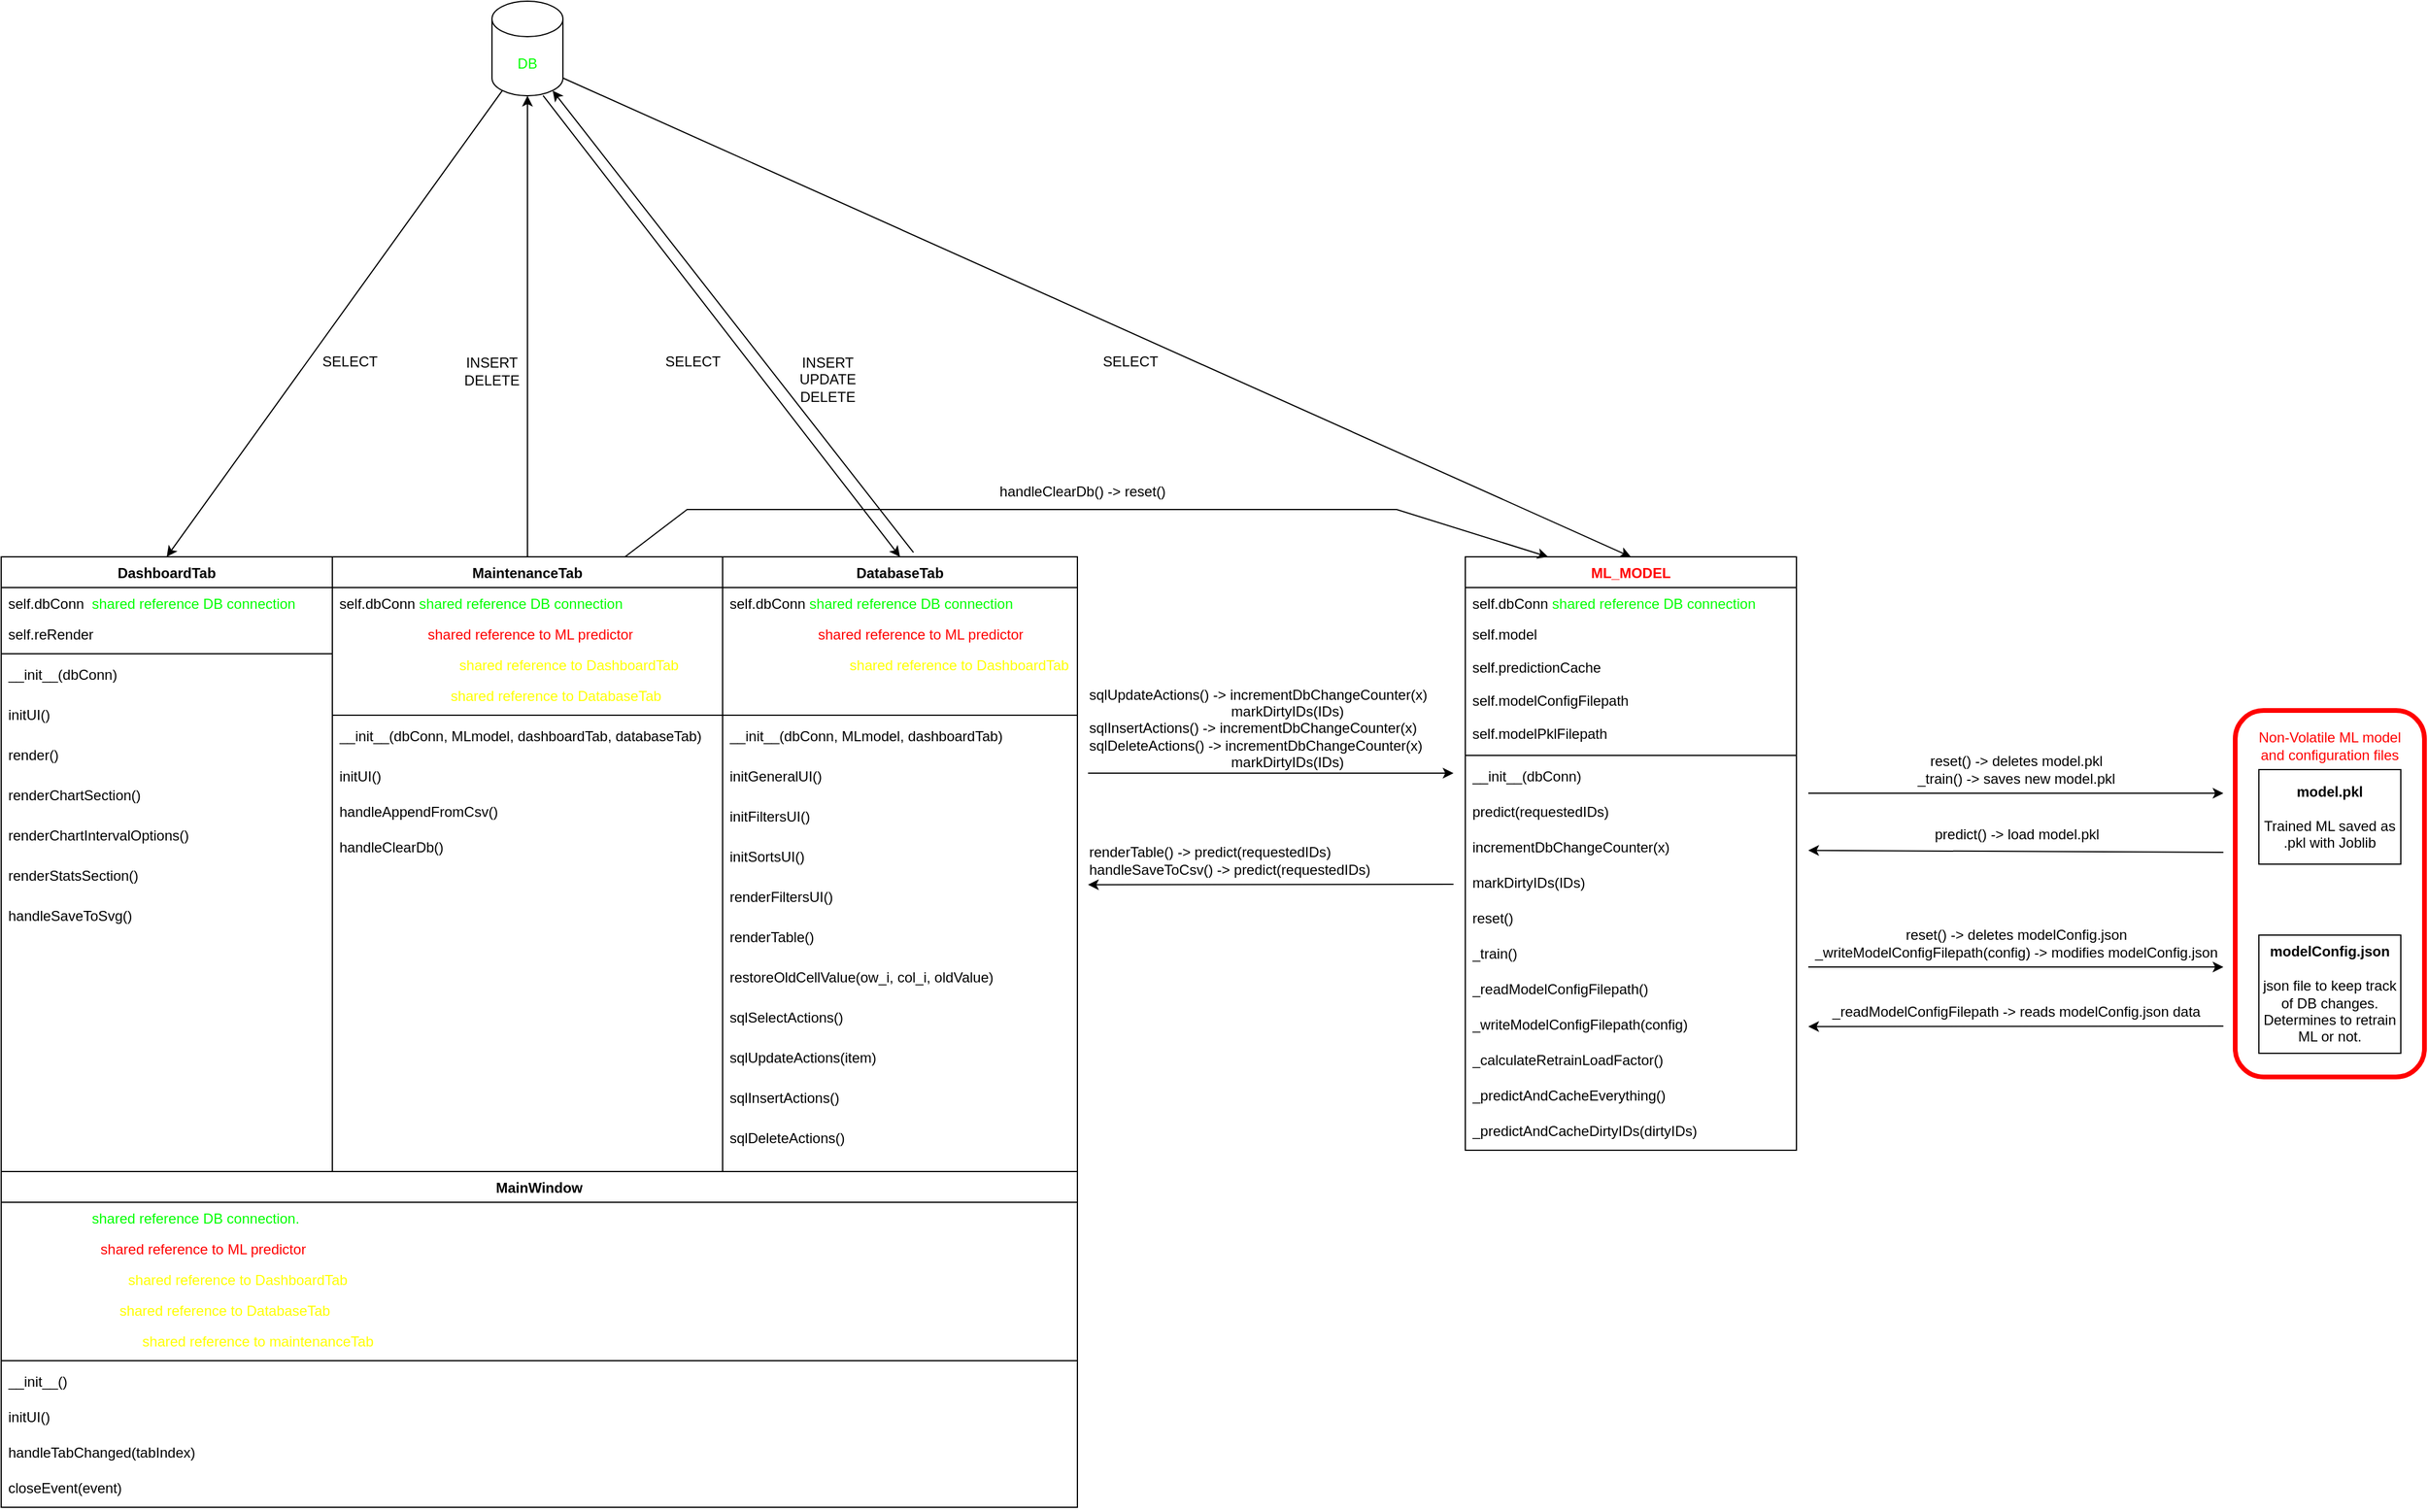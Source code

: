 <mxfile version="28.0.7">
  <diagram name="Page-1" id="XLxUug_JaUTgmGYlgbGc">
    <mxGraphModel dx="1042" dy="1726" grid="1" gridSize="10" guides="1" tooltips="1" connect="1" arrows="1" fold="1" page="1" pageScale="1" pageWidth="850" pageHeight="1100" math="0" shadow="0">
      <root>
        <mxCell id="0" />
        <mxCell id="1" parent="0" />
        <mxCell id="kn9Mtql1cBcwYiJTihJY-21" value="DashboardTab" style="swimlane;fontStyle=1;align=center;verticalAlign=top;childLayout=stackLayout;horizontal=1;startSize=26;horizontalStack=0;resizeParent=1;resizeParentMax=0;resizeLast=0;collapsible=1;marginBottom=0;whiteSpace=wrap;html=1;" parent="1" vertex="1">
          <mxGeometry x="150" y="400" width="280" height="520" as="geometry" />
        </mxCell>
        <mxCell id="EqVA8mEmJYvjOfU4ljU_-19" value="self.dbConn&amp;nbsp;&amp;nbsp;&lt;span style=&quot;color: light-dark(rgb(0, 255, 0), rgb(0, 255, 0));&quot;&gt;shared&amp;nbsp;&lt;/span&gt;&lt;span style=&quot;color: rgb(0, 255, 0);&quot;&gt;&lt;font style=&quot;color: light-dark(rgb(0, 255, 0), rgb(0, 255, 0));&quot;&gt;reference&lt;/font&gt;&lt;/span&gt;&lt;span style=&quot;color: rgb(0, 255, 0);&quot;&gt;&amp;nbsp;&lt;/span&gt;&lt;span style=&quot;color: light-dark(rgb(0, 255, 0), rgb(0, 255, 0));&quot;&gt;DB connection&lt;/span&gt;" style="text;strokeColor=none;fillColor=none;align=left;verticalAlign=top;spacingLeft=4;spacingRight=4;overflow=hidden;rotatable=0;points=[[0,0.5],[1,0.5]];portConstraint=eastwest;whiteSpace=wrap;html=1;" vertex="1" parent="kn9Mtql1cBcwYiJTihJY-21">
          <mxGeometry y="26" width="280" height="26" as="geometry" />
        </mxCell>
        <mxCell id="kn9Mtql1cBcwYiJTihJY-22" value="self.reRender" style="text;strokeColor=none;fillColor=none;align=left;verticalAlign=top;spacingLeft=4;spacingRight=4;overflow=hidden;rotatable=0;points=[[0,0.5],[1,0.5]];portConstraint=eastwest;whiteSpace=wrap;html=1;" parent="kn9Mtql1cBcwYiJTihJY-21" vertex="1">
          <mxGeometry y="52" width="280" height="26" as="geometry" />
        </mxCell>
        <mxCell id="kn9Mtql1cBcwYiJTihJY-23" value="" style="line;strokeWidth=1;fillColor=none;align=left;verticalAlign=middle;spacingTop=-1;spacingLeft=3;spacingRight=3;rotatable=0;labelPosition=right;points=[];portConstraint=eastwest;strokeColor=inherit;" parent="kn9Mtql1cBcwYiJTihJY-21" vertex="1">
          <mxGeometry y="78" width="280" height="8" as="geometry" />
        </mxCell>
        <mxCell id="EqVA8mEmJYvjOfU4ljU_-1" value="__init__(dbConn)" style="text;strokeColor=none;fillColor=none;align=left;verticalAlign=top;spacingLeft=4;spacingRight=4;overflow=hidden;rotatable=0;points=[[0,0.5],[1,0.5]];portConstraint=eastwest;whiteSpace=wrap;html=1;" vertex="1" parent="kn9Mtql1cBcwYiJTihJY-21">
          <mxGeometry y="86" width="280" height="34" as="geometry" />
        </mxCell>
        <mxCell id="EqVA8mEmJYvjOfU4ljU_-21" value="initUI()" style="text;strokeColor=none;fillColor=none;align=left;verticalAlign=top;spacingLeft=4;spacingRight=4;overflow=hidden;rotatable=0;points=[[0,0.5],[1,0.5]];portConstraint=eastwest;whiteSpace=wrap;html=1;" vertex="1" parent="kn9Mtql1cBcwYiJTihJY-21">
          <mxGeometry y="120" width="280" height="34" as="geometry" />
        </mxCell>
        <mxCell id="EqVA8mEmJYvjOfU4ljU_-20" value="render()" style="text;strokeColor=none;fillColor=none;align=left;verticalAlign=top;spacingLeft=4;spacingRight=4;overflow=hidden;rotatable=0;points=[[0,0.5],[1,0.5]];portConstraint=eastwest;whiteSpace=wrap;html=1;" vertex="1" parent="kn9Mtql1cBcwYiJTihJY-21">
          <mxGeometry y="154" width="280" height="34" as="geometry" />
        </mxCell>
        <mxCell id="EqVA8mEmJYvjOfU4ljU_-22" value="renderChartSection()" style="text;strokeColor=none;fillColor=none;align=left;verticalAlign=top;spacingLeft=4;spacingRight=4;overflow=hidden;rotatable=0;points=[[0,0.5],[1,0.5]];portConstraint=eastwest;whiteSpace=wrap;html=1;" vertex="1" parent="kn9Mtql1cBcwYiJTihJY-21">
          <mxGeometry y="188" width="280" height="34" as="geometry" />
        </mxCell>
        <mxCell id="EqVA8mEmJYvjOfU4ljU_-24" value="renderChartIntervalOptions()" style="text;strokeColor=none;fillColor=none;align=left;verticalAlign=top;spacingLeft=4;spacingRight=4;overflow=hidden;rotatable=0;points=[[0,0.5],[1,0.5]];portConstraint=eastwest;whiteSpace=wrap;html=1;" vertex="1" parent="kn9Mtql1cBcwYiJTihJY-21">
          <mxGeometry y="222" width="280" height="34" as="geometry" />
        </mxCell>
        <mxCell id="EqVA8mEmJYvjOfU4ljU_-23" value="renderStatsSection()" style="text;strokeColor=none;fillColor=none;align=left;verticalAlign=top;spacingLeft=4;spacingRight=4;overflow=hidden;rotatable=0;points=[[0,0.5],[1,0.5]];portConstraint=eastwest;whiteSpace=wrap;html=1;" vertex="1" parent="kn9Mtql1cBcwYiJTihJY-21">
          <mxGeometry y="256" width="280" height="34" as="geometry" />
        </mxCell>
        <mxCell id="kn9Mtql1cBcwYiJTihJY-24" value="handleSaveToSvg()" style="text;strokeColor=none;fillColor=none;align=left;verticalAlign=top;spacingLeft=4;spacingRight=4;overflow=hidden;rotatable=0;points=[[0,0.5],[1,0.5]];portConstraint=eastwest;whiteSpace=wrap;html=1;" parent="kn9Mtql1cBcwYiJTihJY-21" vertex="1">
          <mxGeometry y="290" width="280" height="230" as="geometry" />
        </mxCell>
        <mxCell id="kn9Mtql1cBcwYiJTihJY-28" value="MainWindow" style="swimlane;fontStyle=1;align=center;verticalAlign=top;childLayout=stackLayout;horizontal=1;startSize=26;horizontalStack=0;resizeParent=1;resizeParentMax=0;resizeLast=0;collapsible=1;marginBottom=0;whiteSpace=wrap;html=1;" parent="1" vertex="1">
          <mxGeometry x="150" y="920" width="910" height="284" as="geometry" />
        </mxCell>
        <mxCell id="kn9Mtql1cBcwYiJTihJY-29" value="&lt;font style=&quot;&quot;&gt;&lt;span&gt;&lt;font style=&quot;color: light-dark(rgb(255, 255, 255), rgb(255, 255, 255));&quot;&gt;self.dbConn&amp;nbsp;&amp;nbsp;&lt;/font&gt;&lt;/span&gt;&lt;font style=&quot;color: rgb(255, 255, 255);&quot;&gt;&lt;span style=&quot;color: light-dark(rgb(0, 255, 0), rgb(0, 255, 0));&quot;&gt;shared&amp;nbsp;&lt;/span&gt;&lt;span style=&quot;color: rgb(0, 255, 0);&quot;&gt;&lt;font style=&quot;color: light-dark(rgb(0, 255, 0), rgb(0, 255, 0));&quot;&gt;reference&lt;/font&gt;&lt;/span&gt;&lt;span style=&quot;color: rgb(0, 255, 0);&quot;&gt;&amp;nbsp;&lt;/span&gt;&lt;span style=&quot;color: light-dark(rgb(0, 255, 0), rgb(0, 255, 0));&quot;&gt;DB connection.&lt;/span&gt;&lt;/font&gt;&lt;font style=&quot;color: light-dark(rgb(255, 255, 255), rgb(255, 255, 255));&quot;&gt;&amp;nbsp;MainWindow is responsible for closing connection when exiting&lt;/font&gt;&lt;/font&gt;" style="text;strokeColor=none;fillColor=none;align=left;verticalAlign=top;spacingLeft=4;spacingRight=4;overflow=hidden;rotatable=0;points=[[0,0.5],[1,0.5]];portConstraint=eastwest;whiteSpace=wrap;html=1;" parent="kn9Mtql1cBcwYiJTihJY-28" vertex="1">
          <mxGeometry y="26" width="910" height="26" as="geometry" />
        </mxCell>
        <mxCell id="MBBZY2xNjJgipTJ3-euZ-7" value="&lt;font style=&quot;&quot;&gt;&lt;font style=&quot;color: light-dark(rgb(255, 255, 255), rgb(255, 255, 255));&quot;&gt;self.MLModel&lt;/font&gt;&lt;font style=&quot;color: light-dark(rgb(255, 0, 0), rgb(255, 0, 0));&quot;&gt;&amp;nbsp; &lt;/font&gt;&lt;font style=&quot;color: light-dark(rgb(255, 0, 0), rgb(255, 0, 0));&quot;&gt;&lt;span&gt;shared reference to ML predictor&lt;/span&gt;&lt;/font&gt;&lt;/font&gt;" style="text;strokeColor=none;fillColor=none;align=left;verticalAlign=top;spacingLeft=4;spacingRight=4;overflow=hidden;rotatable=0;points=[[0,0.5],[1,0.5]];portConstraint=eastwest;whiteSpace=wrap;html=1;" parent="kn9Mtql1cBcwYiJTihJY-28" vertex="1">
          <mxGeometry y="52" width="910" height="26" as="geometry" />
        </mxCell>
        <mxCell id="EqVA8mEmJYvjOfU4ljU_-14" value="&lt;font style=&quot;&quot;&gt;&lt;font style=&quot;color: light-dark(rgb(255, 255, 255), rgb(255, 255, 255));&quot;&gt;self.dashboardTab&amp;nbsp;&lt;font style=&quot;color: light-dark(rgb(255, 255, 0), rgb(255, 255, 0));&quot;&gt;shared reference to DashboardTab&lt;/font&gt;&amp;nbsp;&lt;/font&gt;&lt;/font&gt;" style="text;strokeColor=none;fillColor=none;align=left;verticalAlign=top;spacingLeft=4;spacingRight=4;overflow=hidden;rotatable=0;points=[[0,0.5],[1,0.5]];portConstraint=eastwest;whiteSpace=wrap;html=1;" vertex="1" parent="kn9Mtql1cBcwYiJTihJY-28">
          <mxGeometry y="78" width="910" height="26" as="geometry" />
        </mxCell>
        <mxCell id="EqVA8mEmJYvjOfU4ljU_-15" value="&lt;font style=&quot;&quot;&gt;&lt;font style=&quot;color: light-dark(rgb(255, 255, 255), rgb(255, 255, 255));&quot;&gt;self.databaseTab&amp;nbsp;&lt;font style=&quot;color: light-dark(rgb(255, 255, 0), rgb(255, 255, 0));&quot;&gt;shared reference to DatabaseTab&lt;/font&gt;&amp;nbsp;&lt;/font&gt;&lt;/font&gt;" style="text;strokeColor=none;fillColor=none;align=left;verticalAlign=top;spacingLeft=4;spacingRight=4;overflow=hidden;rotatable=0;points=[[0,0.5],[1,0.5]];portConstraint=eastwest;whiteSpace=wrap;html=1;" vertex="1" parent="kn9Mtql1cBcwYiJTihJY-28">
          <mxGeometry y="104" width="910" height="26" as="geometry" />
        </mxCell>
        <mxCell id="EqVA8mEmJYvjOfU4ljU_-18" value="&lt;font style=&quot;&quot;&gt;&lt;font style=&quot;color: light-dark(rgb(255, 255, 255), rgb(255, 255, 255));&quot;&gt;self.maintenanceTab&amp;nbsp;&lt;font style=&quot;color: light-dark(rgb(255, 255, 0), rgb(255, 255, 0));&quot;&gt;shared reference to maintenanceTab&lt;/font&gt;&amp;nbsp;&lt;/font&gt;&lt;/font&gt;" style="text;strokeColor=none;fillColor=none;align=left;verticalAlign=top;spacingLeft=4;spacingRight=4;overflow=hidden;rotatable=0;points=[[0,0.5],[1,0.5]];portConstraint=eastwest;whiteSpace=wrap;html=1;" vertex="1" parent="kn9Mtql1cBcwYiJTihJY-28">
          <mxGeometry y="130" width="910" height="26" as="geometry" />
        </mxCell>
        <mxCell id="kn9Mtql1cBcwYiJTihJY-30" value="" style="line;strokeWidth=1;fillColor=none;align=left;verticalAlign=middle;spacingTop=-1;spacingLeft=3;spacingRight=3;rotatable=0;labelPosition=right;points=[];portConstraint=eastwest;strokeColor=inherit;" parent="kn9Mtql1cBcwYiJTihJY-28" vertex="1">
          <mxGeometry y="156" width="910" height="8" as="geometry" />
        </mxCell>
        <mxCell id="kn9Mtql1cBcwYiJTihJY-31" value="__init__()" style="text;strokeColor=none;fillColor=none;align=left;verticalAlign=top;spacingLeft=4;spacingRight=4;overflow=hidden;rotatable=0;points=[[0,0.5],[1,0.5]];portConstraint=eastwest;whiteSpace=wrap;html=1;" parent="kn9Mtql1cBcwYiJTihJY-28" vertex="1">
          <mxGeometry y="164" width="910" height="30" as="geometry" />
        </mxCell>
        <mxCell id="kn9Mtql1cBcwYiJTihJY-32" value="initUI()" style="text;strokeColor=none;fillColor=none;align=left;verticalAlign=top;spacingLeft=4;spacingRight=4;overflow=hidden;rotatable=0;points=[[0,0.5],[1,0.5]];portConstraint=eastwest;whiteSpace=wrap;html=1;" parent="kn9Mtql1cBcwYiJTihJY-28" vertex="1">
          <mxGeometry y="194" width="910" height="30" as="geometry" />
        </mxCell>
        <mxCell id="MBBZY2xNjJgipTJ3-euZ-16" value="handleTabChanged(tabIndex)" style="text;strokeColor=none;fillColor=none;align=left;verticalAlign=top;spacingLeft=4;spacingRight=4;overflow=hidden;rotatable=0;points=[[0,0.5],[1,0.5]];portConstraint=eastwest;whiteSpace=wrap;html=1;" parent="kn9Mtql1cBcwYiJTihJY-28" vertex="1">
          <mxGeometry y="224" width="910" height="30" as="geometry" />
        </mxCell>
        <mxCell id="MBBZY2xNjJgipTJ3-euZ-15" value="closeEvent(event)" style="text;strokeColor=none;fillColor=none;align=left;verticalAlign=top;spacingLeft=4;spacingRight=4;overflow=hidden;rotatable=0;points=[[0,0.5],[1,0.5]];portConstraint=eastwest;whiteSpace=wrap;html=1;" parent="kn9Mtql1cBcwYiJTihJY-28" vertex="1">
          <mxGeometry y="254" width="910" height="30" as="geometry" />
        </mxCell>
        <mxCell id="kn9Mtql1cBcwYiJTihJY-33" value="DatabaseTab" style="swimlane;fontStyle=1;align=center;verticalAlign=top;childLayout=stackLayout;horizontal=1;startSize=26;horizontalStack=0;resizeParent=1;resizeParentMax=0;resizeLast=0;collapsible=1;marginBottom=0;whiteSpace=wrap;html=1;" parent="1" vertex="1">
          <mxGeometry x="760" y="400" width="300" height="520" as="geometry" />
        </mxCell>
        <mxCell id="kn9Mtql1cBcwYiJTihJY-34" value="self.dbConn&amp;nbsp;&lt;span style=&quot;color: light-dark(rgb(0, 255, 0), rgb(0, 255, 0));&quot;&gt;shared&amp;nbsp;&lt;/span&gt;&lt;span style=&quot;color: rgb(0, 255, 0);&quot;&gt;&lt;font style=&quot;color: light-dark(rgb(0, 255, 0), rgb(0, 255, 0));&quot;&gt;reference&lt;/font&gt;&lt;/span&gt;&lt;span style=&quot;color: rgb(0, 255, 0);&quot;&gt;&amp;nbsp;&lt;/span&gt;&lt;span style=&quot;color: light-dark(rgb(0, 255, 0), rgb(0, 255, 0));&quot;&gt;DB connection&lt;/span&gt;" style="text;strokeColor=none;fillColor=none;align=left;verticalAlign=top;spacingLeft=4;spacingRight=4;overflow=hidden;rotatable=0;points=[[0,0.5],[1,0.5]];portConstraint=eastwest;whiteSpace=wrap;html=1;" parent="kn9Mtql1cBcwYiJTihJY-33" vertex="1">
          <mxGeometry y="26" width="300" height="26" as="geometry" />
        </mxCell>
        <mxCell id="MBBZY2xNjJgipTJ3-euZ-9" value="&lt;font style=&quot;&quot;&gt;&lt;font style=&quot;color: light-dark(rgb(255, 255, 255), rgb(255, 255, 255));&quot;&gt;self.MLModel&lt;/font&gt;&lt;font style=&quot;color: light-dark(rgb(255, 0, 0), rgb(255, 0, 0));&quot;&gt;&amp;nbsp;&lt;/font&gt;&lt;font style=&quot;color: light-dark(rgb(255, 0, 0), rgb(255, 0, 0));&quot;&gt;&lt;span&gt;shared reference to ML predictor&lt;/span&gt;&lt;/font&gt;&lt;/font&gt;" style="text;strokeColor=none;fillColor=none;align=left;verticalAlign=top;spacingLeft=4;spacingRight=4;overflow=hidden;rotatable=0;points=[[0,0.5],[1,0.5]];portConstraint=eastwest;whiteSpace=wrap;html=1;" parent="kn9Mtql1cBcwYiJTihJY-33" vertex="1">
          <mxGeometry y="52" width="300" height="26" as="geometry" />
        </mxCell>
        <mxCell id="EqVA8mEmJYvjOfU4ljU_-8" value="&lt;font style=&quot;&quot;&gt;&lt;font style=&quot;color: light-dark(rgb(255, 255, 255), rgb(255, 255, 255));&quot;&gt;self.dashboardTab &lt;/font&gt;&lt;font style=&quot;color: light-dark(rgb(255, 255, 0), rgb(255, 255, 0));&quot;&gt;shared reference to DashboardTab&lt;/font&gt;&lt;/font&gt;" style="text;strokeColor=none;fillColor=none;align=left;verticalAlign=top;spacingLeft=4;spacingRight=4;overflow=hidden;rotatable=0;points=[[0,0.5],[1,0.5]];portConstraint=eastwest;whiteSpace=wrap;html=1;" vertex="1" parent="kn9Mtql1cBcwYiJTihJY-33">
          <mxGeometry y="78" width="300" height="26" as="geometry" />
        </mxCell>
        <mxCell id="EqVA8mEmJYvjOfU4ljU_-7" value="&lt;font style=&quot;&quot;&gt;&lt;font style=&quot;color: light-dark(rgb(255, 255, 255), rgb(255, 255, 255));&quot;&gt;self.reRender&lt;/font&gt;&lt;/font&gt;" style="text;strokeColor=none;fillColor=none;align=left;verticalAlign=top;spacingLeft=4;spacingRight=4;overflow=hidden;rotatable=0;points=[[0,0.5],[1,0.5]];portConstraint=eastwest;whiteSpace=wrap;html=1;" vertex="1" parent="kn9Mtql1cBcwYiJTihJY-33">
          <mxGeometry y="104" width="300" height="26" as="geometry" />
        </mxCell>
        <mxCell id="kn9Mtql1cBcwYiJTihJY-35" value="" style="line;strokeWidth=1;fillColor=none;align=left;verticalAlign=middle;spacingTop=-1;spacingLeft=3;spacingRight=3;rotatable=0;labelPosition=right;points=[];portConstraint=eastwest;strokeColor=inherit;" parent="kn9Mtql1cBcwYiJTihJY-33" vertex="1">
          <mxGeometry y="130" width="300" height="8" as="geometry" />
        </mxCell>
        <mxCell id="MBBZY2xNjJgipTJ3-euZ-27" value="__init__(dbConn, MLmodel, dashboardTab)" style="text;strokeColor=none;fillColor=none;align=left;verticalAlign=top;spacingLeft=4;spacingRight=4;overflow=hidden;rotatable=0;points=[[0,0.5],[1,0.5]];portConstraint=eastwest;whiteSpace=wrap;html=1;" parent="kn9Mtql1cBcwYiJTihJY-33" vertex="1">
          <mxGeometry y="138" width="300" height="34" as="geometry" />
        </mxCell>
        <mxCell id="kn9Mtql1cBcwYiJTihJY-36" value="initGeneralUI()" style="text;strokeColor=none;fillColor=none;align=left;verticalAlign=top;spacingLeft=4;spacingRight=4;overflow=hidden;rotatable=0;points=[[0,0.5],[1,0.5]];portConstraint=eastwest;whiteSpace=wrap;html=1;" parent="kn9Mtql1cBcwYiJTihJY-33" vertex="1">
          <mxGeometry y="172" width="300" height="34" as="geometry" />
        </mxCell>
        <mxCell id="EqVA8mEmJYvjOfU4ljU_-4" value="initFiltersUI()" style="text;strokeColor=none;fillColor=none;align=left;verticalAlign=top;spacingLeft=4;spacingRight=4;overflow=hidden;rotatable=0;points=[[0,0.5],[1,0.5]];portConstraint=eastwest;whiteSpace=wrap;html=1;" vertex="1" parent="kn9Mtql1cBcwYiJTihJY-33">
          <mxGeometry y="206" width="300" height="34" as="geometry" />
        </mxCell>
        <mxCell id="EqVA8mEmJYvjOfU4ljU_-5" value="initSortsUI()" style="text;strokeColor=none;fillColor=none;align=left;verticalAlign=top;spacingLeft=4;spacingRight=4;overflow=hidden;rotatable=0;points=[[0,0.5],[1,0.5]];portConstraint=eastwest;whiteSpace=wrap;html=1;" vertex="1" parent="kn9Mtql1cBcwYiJTihJY-33">
          <mxGeometry y="240" width="300" height="34" as="geometry" />
        </mxCell>
        <mxCell id="EqVA8mEmJYvjOfU4ljU_-6" value="renderFiltersUI()" style="text;strokeColor=none;fillColor=none;align=left;verticalAlign=top;spacingLeft=4;spacingRight=4;overflow=hidden;rotatable=0;points=[[0,0.5],[1,0.5]];portConstraint=eastwest;whiteSpace=wrap;html=1;" vertex="1" parent="kn9Mtql1cBcwYiJTihJY-33">
          <mxGeometry y="274" width="300" height="34" as="geometry" />
        </mxCell>
        <mxCell id="MBBZY2xNjJgipTJ3-euZ-28" value="renderTable()" style="text;strokeColor=none;fillColor=none;align=left;verticalAlign=top;spacingLeft=4;spacingRight=4;overflow=hidden;rotatable=0;points=[[0,0.5],[1,0.5]];portConstraint=eastwest;whiteSpace=wrap;html=1;" parent="kn9Mtql1cBcwYiJTihJY-33" vertex="1">
          <mxGeometry y="308" width="300" height="34" as="geometry" />
        </mxCell>
        <mxCell id="MBBZY2xNjJgipTJ3-euZ-29" value="restoreOldCellValue(ow_i, col_i, oldValue)" style="text;strokeColor=none;fillColor=none;align=left;verticalAlign=top;spacingLeft=4;spacingRight=4;overflow=hidden;rotatable=0;points=[[0,0.5],[1,0.5]];portConstraint=eastwest;whiteSpace=wrap;html=1;" parent="kn9Mtql1cBcwYiJTihJY-33" vertex="1">
          <mxGeometry y="342" width="300" height="34" as="geometry" />
        </mxCell>
        <mxCell id="MBBZY2xNjJgipTJ3-euZ-30" value="sqlSelectActions()" style="text;strokeColor=none;fillColor=none;align=left;verticalAlign=top;spacingLeft=4;spacingRight=4;overflow=hidden;rotatable=0;points=[[0,0.5],[1,0.5]];portConstraint=eastwest;whiteSpace=wrap;html=1;" parent="kn9Mtql1cBcwYiJTihJY-33" vertex="1">
          <mxGeometry y="376" width="300" height="34" as="geometry" />
        </mxCell>
        <mxCell id="MBBZY2xNjJgipTJ3-euZ-31" value="sqlUpdateActions(item)" style="text;strokeColor=none;fillColor=none;align=left;verticalAlign=top;spacingLeft=4;spacingRight=4;overflow=hidden;rotatable=0;points=[[0,0.5],[1,0.5]];portConstraint=eastwest;whiteSpace=wrap;html=1;" parent="kn9Mtql1cBcwYiJTihJY-33" vertex="1">
          <mxGeometry y="410" width="300" height="34" as="geometry" />
        </mxCell>
        <mxCell id="MBBZY2xNjJgipTJ3-euZ-32" value="sqlInsertActions()" style="text;strokeColor=none;fillColor=none;align=left;verticalAlign=top;spacingLeft=4;spacingRight=4;overflow=hidden;rotatable=0;points=[[0,0.5],[1,0.5]];portConstraint=eastwest;whiteSpace=wrap;html=1;" parent="kn9Mtql1cBcwYiJTihJY-33" vertex="1">
          <mxGeometry y="444" width="300" height="34" as="geometry" />
        </mxCell>
        <mxCell id="MBBZY2xNjJgipTJ3-euZ-33" value="sqlDeleteActions()" style="text;strokeColor=none;fillColor=none;align=left;verticalAlign=top;spacingLeft=4;spacingRight=4;overflow=hidden;rotatable=0;points=[[0,0.5],[1,0.5]];portConstraint=eastwest;whiteSpace=wrap;html=1;" parent="kn9Mtql1cBcwYiJTihJY-33" vertex="1">
          <mxGeometry y="478" width="300" height="42" as="geometry" />
        </mxCell>
        <mxCell id="kn9Mtql1cBcwYiJTihJY-39" value="&lt;font style=&quot;color: light-dark(rgb(255, 0, 0), rgb(255, 0, 0));&quot;&gt;ML_MODEL&lt;/font&gt;" style="swimlane;fontStyle=1;align=center;verticalAlign=top;childLayout=stackLayout;horizontal=1;startSize=26;horizontalStack=0;resizeParent=1;resizeParentMax=0;resizeLast=0;collapsible=1;marginBottom=0;whiteSpace=wrap;html=1;" parent="1" vertex="1">
          <mxGeometry x="1388" y="400" width="280" height="502" as="geometry" />
        </mxCell>
        <mxCell id="kn9Mtql1cBcwYiJTihJY-40" value="self.dbConn&amp;nbsp;&lt;font style=&quot;&quot;&gt;&lt;span style=&quot;color: light-dark(rgb(0, 255, 0), rgb(0, 255, 0));&quot;&gt;&lt;font style=&quot;&quot;&gt;shared&amp;nbsp;&lt;/font&gt;&lt;/span&gt;&lt;span style=&quot;color: rgb(0, 255, 0);&quot;&gt;&lt;font style=&quot;color: light-dark(rgb(0, 255, 0), rgb(0, 255, 0));&quot;&gt;reference&lt;/font&gt;&lt;/span&gt;&lt;span style=&quot;color: rgb(0, 255, 0);&quot;&gt;&amp;nbsp;&lt;/span&gt;&lt;span style=&quot;color: light-dark(rgb(0, 255, 0), rgb(0, 255, 0));&quot;&gt;&lt;font style=&quot;&quot;&gt;DB connection&lt;/font&gt;&lt;/span&gt;&lt;/font&gt;" style="text;strokeColor=none;fillColor=none;align=left;verticalAlign=top;spacingLeft=4;spacingRight=4;overflow=hidden;rotatable=0;points=[[0,0.5],[1,0.5]];portConstraint=eastwest;whiteSpace=wrap;html=1;" parent="kn9Mtql1cBcwYiJTihJY-39" vertex="1">
          <mxGeometry y="26" width="280" height="26" as="geometry" />
        </mxCell>
        <mxCell id="MBBZY2xNjJgipTJ3-euZ-6" value="self.model" style="text;strokeColor=none;fillColor=none;align=left;verticalAlign=top;spacingLeft=4;spacingRight=4;overflow=hidden;rotatable=0;points=[[0,0.5],[1,0.5]];portConstraint=eastwest;whiteSpace=wrap;html=1;" parent="kn9Mtql1cBcwYiJTihJY-39" vertex="1">
          <mxGeometry y="52" width="280" height="28" as="geometry" />
        </mxCell>
        <mxCell id="MBBZY2xNjJgipTJ3-euZ-34" value="self.predictionCache" style="text;strokeColor=none;fillColor=none;align=left;verticalAlign=top;spacingLeft=4;spacingRight=4;overflow=hidden;rotatable=0;points=[[0,0.5],[1,0.5]];portConstraint=eastwest;whiteSpace=wrap;html=1;" parent="kn9Mtql1cBcwYiJTihJY-39" vertex="1">
          <mxGeometry y="80" width="280" height="28" as="geometry" />
        </mxCell>
        <mxCell id="kn9Mtql1cBcwYiJTihJY-50" value="self.modelConfigFilepath&amp;nbsp;" style="text;strokeColor=none;fillColor=none;align=left;verticalAlign=top;spacingLeft=4;spacingRight=4;overflow=hidden;rotatable=0;points=[[0,0.5],[1,0.5]];portConstraint=eastwest;whiteSpace=wrap;html=1;" parent="kn9Mtql1cBcwYiJTihJY-39" vertex="1">
          <mxGeometry y="108" width="280" height="28" as="geometry" />
        </mxCell>
        <mxCell id="kn9Mtql1cBcwYiJTihJY-58" value="self.modelPklFilepath" style="text;strokeColor=none;fillColor=none;align=left;verticalAlign=top;spacingLeft=4;spacingRight=4;overflow=hidden;rotatable=0;points=[[0,0.5],[1,0.5]];portConstraint=eastwest;whiteSpace=wrap;html=1;" parent="kn9Mtql1cBcwYiJTihJY-39" vertex="1">
          <mxGeometry y="136" width="280" height="28" as="geometry" />
        </mxCell>
        <mxCell id="kn9Mtql1cBcwYiJTihJY-42" value="" style="line;strokeWidth=1;fillColor=none;align=left;verticalAlign=middle;spacingTop=-1;spacingLeft=3;spacingRight=3;rotatable=0;labelPosition=right;points=[];portConstraint=eastwest;strokeColor=inherit;" parent="kn9Mtql1cBcwYiJTihJY-39" vertex="1">
          <mxGeometry y="164" width="280" height="8" as="geometry" />
        </mxCell>
        <mxCell id="kn9Mtql1cBcwYiJTihJY-43" value="__init__(dbConn)" style="text;strokeColor=none;fillColor=none;align=left;verticalAlign=top;spacingLeft=4;spacingRight=4;overflow=hidden;rotatable=0;points=[[0,0.5],[1,0.5]];portConstraint=eastwest;whiteSpace=wrap;html=1;" parent="kn9Mtql1cBcwYiJTihJY-39" vertex="1">
          <mxGeometry y="172" width="280" height="30" as="geometry" />
        </mxCell>
        <mxCell id="kn9Mtql1cBcwYiJTihJY-45" value="predict(requestedIDs)" style="text;strokeColor=none;fillColor=none;align=left;verticalAlign=top;spacingLeft=4;spacingRight=4;overflow=hidden;rotatable=0;points=[[0,0.5],[1,0.5]];portConstraint=eastwest;whiteSpace=wrap;html=1;" parent="kn9Mtql1cBcwYiJTihJY-39" vertex="1">
          <mxGeometry y="202" width="280" height="30" as="geometry" />
        </mxCell>
        <mxCell id="kn9Mtql1cBcwYiJTihJY-49" value="incrementDbChangeCounter(x)" style="text;strokeColor=none;fillColor=none;align=left;verticalAlign=top;spacingLeft=4;spacingRight=4;overflow=hidden;rotatable=0;points=[[0,0.5],[1,0.5]];portConstraint=eastwest;whiteSpace=wrap;html=1;" parent="kn9Mtql1cBcwYiJTihJY-39" vertex="1">
          <mxGeometry y="232" width="280" height="30" as="geometry" />
        </mxCell>
        <mxCell id="kn9Mtql1cBcwYiJTihJY-47" value="markDirtyIDs(IDs)" style="text;strokeColor=none;fillColor=none;align=left;verticalAlign=top;spacingLeft=4;spacingRight=4;overflow=hidden;rotatable=0;points=[[0,0.5],[1,0.5]];portConstraint=eastwest;whiteSpace=wrap;html=1;" parent="kn9Mtql1cBcwYiJTihJY-39" vertex="1">
          <mxGeometry y="262" width="280" height="30" as="geometry" />
        </mxCell>
        <mxCell id="kn9Mtql1cBcwYiJTihJY-48" value="reset()" style="text;strokeColor=none;fillColor=none;align=left;verticalAlign=top;spacingLeft=4;spacingRight=4;overflow=hidden;rotatable=0;points=[[0,0.5],[1,0.5]];portConstraint=eastwest;whiteSpace=wrap;html=1;" parent="kn9Mtql1cBcwYiJTihJY-39" vertex="1">
          <mxGeometry y="292" width="280" height="30" as="geometry" />
        </mxCell>
        <mxCell id="EqVA8mEmJYvjOfU4ljU_-2" value="_train()" style="text;strokeColor=none;fillColor=none;align=left;verticalAlign=top;spacingLeft=4;spacingRight=4;overflow=hidden;rotatable=0;points=[[0,0.5],[1,0.5]];portConstraint=eastwest;whiteSpace=wrap;html=1;" vertex="1" parent="kn9Mtql1cBcwYiJTihJY-39">
          <mxGeometry y="322" width="280" height="30" as="geometry" />
        </mxCell>
        <mxCell id="MBBZY2xNjJgipTJ3-euZ-35" value="_readModelConfigFilepath()" style="text;strokeColor=none;fillColor=none;align=left;verticalAlign=top;spacingLeft=4;spacingRight=4;overflow=hidden;rotatable=0;points=[[0,0.5],[1,0.5]];portConstraint=eastwest;whiteSpace=wrap;html=1;" parent="kn9Mtql1cBcwYiJTihJY-39" vertex="1">
          <mxGeometry y="352" width="280" height="30" as="geometry" />
        </mxCell>
        <mxCell id="MBBZY2xNjJgipTJ3-euZ-36" value="_writeModelConfigFilepath(config)" style="text;strokeColor=none;fillColor=none;align=left;verticalAlign=top;spacingLeft=4;spacingRight=4;overflow=hidden;rotatable=0;points=[[0,0.5],[1,0.5]];portConstraint=eastwest;whiteSpace=wrap;html=1;" parent="kn9Mtql1cBcwYiJTihJY-39" vertex="1">
          <mxGeometry y="382" width="280" height="30" as="geometry" />
        </mxCell>
        <mxCell id="MBBZY2xNjJgipTJ3-euZ-37" value="_calculateRetrainLoadFactor()" style="text;strokeColor=none;fillColor=none;align=left;verticalAlign=top;spacingLeft=4;spacingRight=4;overflow=hidden;rotatable=0;points=[[0,0.5],[1,0.5]];portConstraint=eastwest;whiteSpace=wrap;html=1;" parent="kn9Mtql1cBcwYiJTihJY-39" vertex="1">
          <mxGeometry y="412" width="280" height="30" as="geometry" />
        </mxCell>
        <mxCell id="MBBZY2xNjJgipTJ3-euZ-38" value="_predictAndCacheEverything()" style="text;strokeColor=none;fillColor=none;align=left;verticalAlign=top;spacingLeft=4;spacingRight=4;overflow=hidden;rotatable=0;points=[[0,0.5],[1,0.5]];portConstraint=eastwest;whiteSpace=wrap;html=1;" parent="kn9Mtql1cBcwYiJTihJY-39" vertex="1">
          <mxGeometry y="442" width="280" height="30" as="geometry" />
        </mxCell>
        <mxCell id="MBBZY2xNjJgipTJ3-euZ-39" value="_predictAndCacheDirtyIDs(dirtyIDs)" style="text;strokeColor=none;fillColor=none;align=left;verticalAlign=top;spacingLeft=4;spacingRight=4;overflow=hidden;rotatable=0;points=[[0,0.5],[1,0.5]];portConstraint=eastwest;whiteSpace=wrap;html=1;" parent="kn9Mtql1cBcwYiJTihJY-39" vertex="1">
          <mxGeometry y="472" width="280" height="30" as="geometry" />
        </mxCell>
        <mxCell id="kn9Mtql1cBcwYiJTihJY-62" value="&lt;font style=&quot;color: light-dark(rgb(0, 255, 0), rgb(0, 255, 0));&quot;&gt;DB&lt;/font&gt;" style="shape=cylinder3;whiteSpace=wrap;html=1;boundedLbl=1;backgroundOutline=1;size=15;" parent="1" vertex="1">
          <mxGeometry x="565" y="-70" width="60" height="80" as="geometry" />
        </mxCell>
        <mxCell id="kn9Mtql1cBcwYiJTihJY-63" value="" style="endArrow=classic;html=1;rounded=0;exitX=0.145;exitY=1;exitDx=0;exitDy=-4.35;exitPerimeter=0;entryX=0.5;entryY=0;entryDx=0;entryDy=0;" parent="1" source="kn9Mtql1cBcwYiJTihJY-62" target="kn9Mtql1cBcwYiJTihJY-21" edge="1">
          <mxGeometry width="50" height="50" relative="1" as="geometry">
            <mxPoint x="870" y="445" as="sourcePoint" />
            <mxPoint x="350" y="390" as="targetPoint" />
          </mxGeometry>
        </mxCell>
        <mxCell id="kn9Mtql1cBcwYiJTihJY-65" value="" style="endArrow=classic;html=1;rounded=0;entryX=0.5;entryY=0;entryDx=0;entryDy=0;exitX=1;exitY=1;exitDx=0;exitDy=-15;exitPerimeter=0;" parent="1" source="kn9Mtql1cBcwYiJTihJY-62" target="kn9Mtql1cBcwYiJTihJY-39" edge="1">
          <mxGeometry width="50" height="50" relative="1" as="geometry">
            <mxPoint x="1449" y="240" as="sourcePoint" />
            <mxPoint x="950" y="494" as="targetPoint" />
          </mxGeometry>
        </mxCell>
        <mxCell id="kn9Mtql1cBcwYiJTihJY-66" value="SELECT" style="text;html=1;align=center;verticalAlign=middle;whiteSpace=wrap;rounded=0;" parent="1" vertex="1">
          <mxGeometry x="690" y="220" width="90" height="30" as="geometry" />
        </mxCell>
        <mxCell id="kn9Mtql1cBcwYiJTihJY-68" value="INSERT&lt;br&gt;UPDATE&lt;br&gt;DELETE" style="text;html=1;align=center;verticalAlign=middle;whiteSpace=wrap;rounded=0;" parent="1" vertex="1">
          <mxGeometry x="804" y="210" width="90" height="80" as="geometry" />
        </mxCell>
        <mxCell id="kn9Mtql1cBcwYiJTihJY-69" value="SELECT" style="text;html=1;align=center;verticalAlign=middle;whiteSpace=wrap;rounded=0;" parent="1" vertex="1">
          <mxGeometry x="400" y="220" width="90" height="30" as="geometry" />
        </mxCell>
        <mxCell id="MBBZY2xNjJgipTJ3-euZ-11" value="MaintenanceTab" style="swimlane;fontStyle=1;align=center;verticalAlign=top;childLayout=stackLayout;horizontal=1;startSize=26;horizontalStack=0;resizeParent=1;resizeParentMax=0;resizeLast=0;collapsible=1;marginBottom=0;whiteSpace=wrap;html=1;" parent="1" vertex="1">
          <mxGeometry x="430" y="400" width="330" height="520" as="geometry" />
        </mxCell>
        <mxCell id="MBBZY2xNjJgipTJ3-euZ-12" value="self.dbConn&amp;nbsp;&lt;span style=&quot;color: light-dark(rgb(0, 255, 0), rgb(0, 255, 0));&quot;&gt;shared&amp;nbsp;&lt;/span&gt;&lt;span style=&quot;color: rgb(0, 255, 0);&quot;&gt;&lt;font style=&quot;color: light-dark(rgb(0, 255, 0), rgb(0, 255, 0));&quot;&gt;reference&lt;/font&gt;&lt;/span&gt;&lt;span style=&quot;color: rgb(0, 255, 0);&quot;&gt;&amp;nbsp;&lt;/span&gt;&lt;span style=&quot;color: light-dark(rgb(0, 255, 0), rgb(0, 255, 0));&quot;&gt;DB connection&lt;/span&gt;" style="text;strokeColor=none;fillColor=none;align=left;verticalAlign=top;spacingLeft=4;spacingRight=4;overflow=hidden;rotatable=0;points=[[0,0.5],[1,0.5]];portConstraint=eastwest;whiteSpace=wrap;html=1;" parent="MBBZY2xNjJgipTJ3-euZ-11" vertex="1">
          <mxGeometry y="26" width="330" height="26" as="geometry" />
        </mxCell>
        <mxCell id="MBBZY2xNjJgipTJ3-euZ-22" value="&lt;font style=&quot;&quot;&gt;&lt;font style=&quot;color: light-dark(rgb(255, 255, 255), rgb(255, 255, 255));&quot;&gt;self.MLModel&lt;/font&gt;&lt;font style=&quot;color: light-dark(rgb(255, 0, 0), rgb(255, 0, 0));&quot;&gt;&amp;nbsp;&lt;/font&gt;&lt;font style=&quot;color: light-dark(rgb(255, 0, 0), rgb(255, 0, 0));&quot;&gt;&lt;span&gt;shared reference to ML predictor&lt;/span&gt;&lt;/font&gt;&lt;/font&gt;" style="text;strokeColor=none;fillColor=none;align=left;verticalAlign=top;spacingLeft=4;spacingRight=4;overflow=hidden;rotatable=0;points=[[0,0.5],[1,0.5]];portConstraint=eastwest;whiteSpace=wrap;html=1;" parent="MBBZY2xNjJgipTJ3-euZ-11" vertex="1">
          <mxGeometry y="52" width="330" height="26" as="geometry" />
        </mxCell>
        <mxCell id="EqVA8mEmJYvjOfU4ljU_-11" value="&lt;font style=&quot;&quot;&gt;&lt;font style=&quot;color: light-dark(rgb(255, 255, 255), rgb(255, 255, 255));&quot;&gt;self.dashboardTab&amp;nbsp;&lt;font style=&quot;color: light-dark(rgb(255, 255, 0), rgb(255, 255, 0));&quot;&gt;shared reference to DashboardTab&lt;/font&gt;&amp;nbsp;&lt;/font&gt;&lt;/font&gt;" style="text;strokeColor=none;fillColor=none;align=left;verticalAlign=top;spacingLeft=4;spacingRight=4;overflow=hidden;rotatable=0;points=[[0,0.5],[1,0.5]];portConstraint=eastwest;whiteSpace=wrap;html=1;" vertex="1" parent="MBBZY2xNjJgipTJ3-euZ-11">
          <mxGeometry y="78" width="330" height="26" as="geometry" />
        </mxCell>
        <mxCell id="EqVA8mEmJYvjOfU4ljU_-13" value="&lt;font style=&quot;&quot;&gt;&lt;font style=&quot;color: light-dark(rgb(255, 255, 255), rgb(255, 255, 255));&quot;&gt;self.databaseTab&amp;nbsp;&lt;font style=&quot;color: light-dark(rgb(255, 255, 0), rgb(255, 255, 0));&quot;&gt;shared reference to DatabaseTab&lt;/font&gt;&amp;nbsp;&lt;/font&gt;&lt;/font&gt;" style="text;strokeColor=none;fillColor=none;align=left;verticalAlign=top;spacingLeft=4;spacingRight=4;overflow=hidden;rotatable=0;points=[[0,0.5],[1,0.5]];portConstraint=eastwest;whiteSpace=wrap;html=1;" vertex="1" parent="MBBZY2xNjJgipTJ3-euZ-11">
          <mxGeometry y="104" width="330" height="26" as="geometry" />
        </mxCell>
        <mxCell id="MBBZY2xNjJgipTJ3-euZ-13" value="" style="line;strokeWidth=1;fillColor=none;align=left;verticalAlign=middle;spacingTop=-1;spacingLeft=3;spacingRight=3;rotatable=0;labelPosition=right;points=[];portConstraint=eastwest;strokeColor=inherit;" parent="MBBZY2xNjJgipTJ3-euZ-11" vertex="1">
          <mxGeometry y="130" width="330" height="8" as="geometry" />
        </mxCell>
        <mxCell id="MBBZY2xNjJgipTJ3-euZ-14" value="__init__(dbConn, MLmodel, dashboardTab, databaseTab)" style="text;strokeColor=none;fillColor=none;align=left;verticalAlign=top;spacingLeft=4;spacingRight=4;overflow=hidden;rotatable=0;points=[[0,0.5],[1,0.5]];portConstraint=eastwest;whiteSpace=wrap;html=1;" parent="MBBZY2xNjJgipTJ3-euZ-11" vertex="1">
          <mxGeometry y="138" width="330" height="34" as="geometry" />
        </mxCell>
        <mxCell id="MBBZY2xNjJgipTJ3-euZ-24" value="initUI()" style="text;strokeColor=none;fillColor=none;align=left;verticalAlign=top;spacingLeft=4;spacingRight=4;overflow=hidden;rotatable=0;points=[[0,0.5],[1,0.5]];portConstraint=eastwest;whiteSpace=wrap;html=1;" parent="MBBZY2xNjJgipTJ3-euZ-11" vertex="1">
          <mxGeometry y="172" width="330" height="30" as="geometry" />
        </mxCell>
        <mxCell id="MBBZY2xNjJgipTJ3-euZ-25" value="handleAppendFromCsv()" style="text;strokeColor=none;fillColor=none;align=left;verticalAlign=top;spacingLeft=4;spacingRight=4;overflow=hidden;rotatable=0;points=[[0,0.5],[1,0.5]];portConstraint=eastwest;whiteSpace=wrap;html=1;" parent="MBBZY2xNjJgipTJ3-euZ-11" vertex="1">
          <mxGeometry y="202" width="330" height="30" as="geometry" />
        </mxCell>
        <mxCell id="MBBZY2xNjJgipTJ3-euZ-26" value="handleClearDb()" style="text;strokeColor=none;fillColor=none;align=left;verticalAlign=top;spacingLeft=4;spacingRight=4;overflow=hidden;rotatable=0;points=[[0,0.5],[1,0.5]];portConstraint=eastwest;whiteSpace=wrap;html=1;" parent="MBBZY2xNjJgipTJ3-euZ-11" vertex="1">
          <mxGeometry y="232" width="330" height="288" as="geometry" />
        </mxCell>
        <mxCell id="MBBZY2xNjJgipTJ3-euZ-47" value="predict() -&amp;gt; load model.pkl" style="text;html=1;align=center;verticalAlign=middle;whiteSpace=wrap;rounded=0;" parent="1" vertex="1">
          <mxGeometry x="1779.57" y="620" width="148.87" height="30" as="geometry" />
        </mxCell>
        <mxCell id="MBBZY2xNjJgipTJ3-euZ-48" value="" style="endArrow=classic;html=1;rounded=0;" parent="1" edge="1">
          <mxGeometry width="50" height="50" relative="1" as="geometry">
            <mxPoint x="1678" y="600" as="sourcePoint" />
            <mxPoint x="2029" y="600" as="targetPoint" />
          </mxGeometry>
        </mxCell>
        <mxCell id="MBBZY2xNjJgipTJ3-euZ-49" value="" style="endArrow=classic;html=1;rounded=0;" parent="1" edge="1">
          <mxGeometry width="50" height="50" relative="1" as="geometry">
            <mxPoint x="2029" y="650" as="sourcePoint" />
            <mxPoint x="1678" y="648.37" as="targetPoint" />
          </mxGeometry>
        </mxCell>
        <mxCell id="MBBZY2xNjJgipTJ3-euZ-50" value="reset() -&amp;gt; deletes model.pkl&lt;br&gt;&lt;div style=&quot;&quot;&gt;&lt;span style=&quot;background-color: transparent; color: light-dark(rgb(0, 0, 0), rgb(255, 255, 255));&quot;&gt;_train() -&amp;gt; saves new&amp;nbsp;&lt;/span&gt;&lt;span style=&quot;background-color: transparent; color: light-dark(rgb(0, 0, 0), rgb(255, 255, 255));&quot;&gt;model.pkl&lt;/span&gt;&lt;/div&gt;" style="text;html=1;align=center;verticalAlign=middle;whiteSpace=wrap;rounded=0;" parent="1" vertex="1">
          <mxGeometry x="1764.01" y="565" width="180" height="30" as="geometry" />
        </mxCell>
        <mxCell id="MBBZY2xNjJgipTJ3-euZ-57" value="_readModelConfigFilepath -&amp;gt; reads modelConfig.json&amp;nbsp;data" style="text;html=1;align=center;verticalAlign=middle;whiteSpace=wrap;rounded=0;" parent="1" vertex="1">
          <mxGeometry x="1649.01" y="770" width="410" height="30" as="geometry" />
        </mxCell>
        <mxCell id="MBBZY2xNjJgipTJ3-euZ-58" value="" style="endArrow=classic;html=1;rounded=0;" parent="1" edge="1">
          <mxGeometry width="50" height="50" relative="1" as="geometry">
            <mxPoint x="1678" y="747" as="sourcePoint" />
            <mxPoint x="2029" y="747" as="targetPoint" />
          </mxGeometry>
        </mxCell>
        <mxCell id="MBBZY2xNjJgipTJ3-euZ-59" value="" style="endArrow=classic;html=1;rounded=0;" parent="1" edge="1">
          <mxGeometry width="50" height="50" relative="1" as="geometry">
            <mxPoint x="2029" y="797" as="sourcePoint" />
            <mxPoint x="1678" y="797.37" as="targetPoint" />
          </mxGeometry>
        </mxCell>
        <mxCell id="MBBZY2xNjJgipTJ3-euZ-60" value="reset() -&amp;gt; deletes modelConfig.json&lt;br&gt;&lt;div style=&quot;&quot;&gt;&lt;span style=&quot;background-color: transparent; color: light-dark(rgb(0, 0, 0), rgb(255, 255, 255));&quot;&gt;_writeModelConfigFilepath(config) -&amp;gt; modifies&amp;nbsp;&lt;/span&gt;&lt;span style=&quot;background-color: transparent; color: light-dark(rgb(0, 0, 0), rgb(255, 255, 255));&quot;&gt;modelConfig.json&lt;/span&gt;&lt;/div&gt;" style="text;html=1;align=center;verticalAlign=middle;whiteSpace=wrap;rounded=0;" parent="1" vertex="1">
          <mxGeometry x="1679.01" y="712" width="350" height="30" as="geometry" />
        </mxCell>
        <mxCell id="MBBZY2xNjJgipTJ3-euZ-62" value="renderTable() -&amp;gt; predict(&lt;span style=&quot;&quot;&gt;requestedIDs&lt;/span&gt;)&lt;br&gt;handleSaveToCsv() -&amp;gt; predict(&lt;span style=&quot;&quot;&gt;requestedIDs&lt;/span&gt;)" style="text;html=1;align=left;verticalAlign=middle;whiteSpace=wrap;rounded=0;" parent="1" vertex="1">
          <mxGeometry x="1068" y="642" width="261.25" height="30" as="geometry" />
        </mxCell>
        <mxCell id="MBBZY2xNjJgipTJ3-euZ-63" value="" style="endArrow=classic;html=1;rounded=0;" parent="1" edge="1">
          <mxGeometry width="50" height="50" relative="1" as="geometry">
            <mxPoint x="1069" y="583" as="sourcePoint" />
            <mxPoint x="1378" y="583" as="targetPoint" />
          </mxGeometry>
        </mxCell>
        <mxCell id="MBBZY2xNjJgipTJ3-euZ-64" value="" style="endArrow=classic;html=1;rounded=0;" parent="1" edge="1">
          <mxGeometry width="50" height="50" relative="1" as="geometry">
            <mxPoint x="1378" y="677" as="sourcePoint" />
            <mxPoint x="1069" y="677.37" as="targetPoint" />
          </mxGeometry>
        </mxCell>
        <mxCell id="MBBZY2xNjJgipTJ3-euZ-67" value="" style="endArrow=classic;html=1;rounded=0;exitX=0.5;exitY=0;exitDx=0;exitDy=0;entryX=0.5;entryY=1;entryDx=0;entryDy=0;entryPerimeter=0;" parent="1" source="MBBZY2xNjJgipTJ3-euZ-11" edge="1" target="kn9Mtql1cBcwYiJTihJY-62">
          <mxGeometry width="50" height="50" relative="1" as="geometry">
            <mxPoint x="1170" y="210" as="sourcePoint" />
            <mxPoint x="620" y="10" as="targetPoint" />
          </mxGeometry>
        </mxCell>
        <mxCell id="MBBZY2xNjJgipTJ3-euZ-68" value="" style="endArrow=classic;html=1;rounded=0;entryX=0.5;entryY=0;entryDx=0;entryDy=0;exitX=0.72;exitY=0.998;exitDx=0;exitDy=0;exitPerimeter=0;" parent="1" source="kn9Mtql1cBcwYiJTihJY-62" target="kn9Mtql1cBcwYiJTihJY-33" edge="1">
          <mxGeometry width="50" height="50" relative="1" as="geometry">
            <mxPoint x="970" y="210" as="sourcePoint" />
            <mxPoint x="690" y="564" as="targetPoint" />
          </mxGeometry>
        </mxCell>
        <mxCell id="MBBZY2xNjJgipTJ3-euZ-69" value="" style="endArrow=classic;html=1;rounded=0;entryX=0.855;entryY=1;entryDx=0;entryDy=-4.35;exitX=0.538;exitY=-0.007;exitDx=0;exitDy=0;entryPerimeter=0;exitPerimeter=0;" parent="1" source="kn9Mtql1cBcwYiJTihJY-33" target="kn9Mtql1cBcwYiJTihJY-62" edge="1">
          <mxGeometry width="50" height="50" relative="1" as="geometry">
            <mxPoint x="890" y="530" as="sourcePoint" />
            <mxPoint x="1100" y="200" as="targetPoint" />
          </mxGeometry>
        </mxCell>
        <mxCell id="MBBZY2xNjJgipTJ3-euZ-70" value="INSERT&lt;br&gt;DELETE" style="text;html=1;align=center;verticalAlign=middle;whiteSpace=wrap;rounded=0;" parent="1" vertex="1">
          <mxGeometry x="520" y="203" width="90" height="80" as="geometry" />
        </mxCell>
        <mxCell id="MBBZY2xNjJgipTJ3-euZ-71" value="SELECT" style="text;html=1;align=center;verticalAlign=middle;whiteSpace=wrap;rounded=0;" parent="1" vertex="1">
          <mxGeometry x="1060" y="220" width="90" height="30" as="geometry" />
        </mxCell>
        <mxCell id="MBBZY2xNjJgipTJ3-euZ-72" value="" style="endArrow=classic;html=1;rounded=0;exitX=0.75;exitY=0;exitDx=0;exitDy=0;entryX=0.25;entryY=0;entryDx=0;entryDy=0;" parent="1" source="MBBZY2xNjJgipTJ3-euZ-11" target="kn9Mtql1cBcwYiJTihJY-39" edge="1">
          <mxGeometry width="50" height="50" relative="1" as="geometry">
            <mxPoint x="1205" y="340" as="sourcePoint" />
            <mxPoint x="1330" y="360" as="targetPoint" />
            <Array as="points">
              <mxPoint x="730" y="360" />
              <mxPoint x="1330" y="360" />
            </Array>
          </mxGeometry>
        </mxCell>
        <mxCell id="MBBZY2xNjJgipTJ3-euZ-74" value="&lt;span style=&quot;text-align: left;&quot;&gt;handleClearDb() -&amp;gt; reset()&lt;/span&gt;" style="text;html=1;align=center;verticalAlign=middle;whiteSpace=wrap;rounded=0;" parent="1" vertex="1">
          <mxGeometry x="987.5" y="330" width="152.5" height="30" as="geometry" />
        </mxCell>
        <mxCell id="EqVA8mEmJYvjOfU4ljU_-3" value="" style="group" vertex="1" connectable="0" parent="1">
          <mxGeometry x="2039" y="530" width="160" height="310" as="geometry" />
        </mxCell>
        <mxCell id="kn9Mtql1cBcwYiJTihJY-52" value="&lt;b&gt;modelConfig.json&lt;/b&gt;&lt;br&gt;&lt;br&gt;json file to keep track of DB changes. Determines to retrain ML or not." style="html=1;whiteSpace=wrap;container=0;" parent="EqVA8mEmJYvjOfU4ljU_-3" vertex="1">
          <mxGeometry x="20" y="190" width="120" height="100" as="geometry" />
        </mxCell>
        <mxCell id="kn9Mtql1cBcwYiJTihJY-55" value="&lt;b&gt;model.pkl&lt;/b&gt;&lt;br&gt;&lt;br&gt;Trained ML saved as .pkl with Joblib" style="html=1;whiteSpace=wrap;container=0;" parent="EqVA8mEmJYvjOfU4ljU_-3" vertex="1">
          <mxGeometry x="20" y="50" width="120" height="80" as="geometry" />
        </mxCell>
        <mxCell id="MBBZY2xNjJgipTJ3-euZ-42" value="" style="rounded=1;whiteSpace=wrap;html=1;fillColor=none;strokeColor=light-dark(#FF0000,#FF0000);fontColor=#ffffff;strokeWidth=4;container=0;" parent="EqVA8mEmJYvjOfU4ljU_-3" vertex="1">
          <mxGeometry width="160" height="310" as="geometry" />
        </mxCell>
        <mxCell id="MBBZY2xNjJgipTJ3-euZ-43" value="Non-Volatile ML model and configuration files" style="text;html=1;align=center;verticalAlign=middle;whiteSpace=wrap;rounded=0;fontColor=light-dark(#FF0000,#FF0000);container=0;" parent="EqVA8mEmJYvjOfU4ljU_-3" vertex="1">
          <mxGeometry x="11.25" width="137.5" height="60" as="geometry" />
        </mxCell>
        <mxCell id="MBBZY2xNjJgipTJ3-euZ-65" value="sqlUpdateActions() -&amp;gt;&amp;nbsp;&lt;span style=&quot;&quot;&gt;incrementDbChangeCounter(x)&lt;br&gt;&lt;span style=&quot;white-space: pre;&quot;&gt;&#x9;&lt;/span&gt;&lt;span style=&quot;white-space: pre;&quot;&gt;&#x9;&lt;/span&gt;&lt;span style=&quot;white-space: pre;&quot;&gt;&#x9;&lt;/span&gt;&lt;span style=&quot;white-space: pre;&quot;&gt;&#x9;&lt;/span&gt;&amp;nbsp; &amp;nbsp; markDirtyIDs(IDs)&lt;/span&gt;&lt;div&gt;sqlInsertActions() -&amp;gt;&amp;nbsp;&lt;span style=&quot;background-color: transparent; color: light-dark(rgb(0, 0, 0), rgb(255, 255, 255));&quot;&gt;incrementDbChangeCounter(x)&lt;/span&gt;&lt;/div&gt;&lt;div&gt;sqlDeleteActions() -&amp;gt;&amp;nbsp;incrementDbChangeCounter(x)&lt;br&gt;&lt;span style=&quot;white-space: pre;&quot;&gt;&#x9;&lt;/span&gt;&lt;span style=&quot;white-space: pre;&quot;&gt;&#x9;&lt;/span&gt;&lt;span style=&quot;white-space: pre;&quot;&gt;&#x9;&lt;/span&gt;&lt;span style=&quot;white-space: pre;&quot;&gt;&#x9;&lt;/span&gt;&amp;nbsp; &amp;nbsp; markDirtyIDs(IDs)&lt;span style=&quot;background-color: transparent; color: light-dark(rgb(0, 0, 0), rgb(255, 255, 255));&quot;&gt;&lt;/span&gt;&lt;/div&gt;" style="text;html=1;align=left;verticalAlign=middle;whiteSpace=wrap;rounded=0;" parent="1" vertex="1">
          <mxGeometry x="1068" y="510" width="340" height="70" as="geometry" />
        </mxCell>
      </root>
    </mxGraphModel>
  </diagram>
</mxfile>
